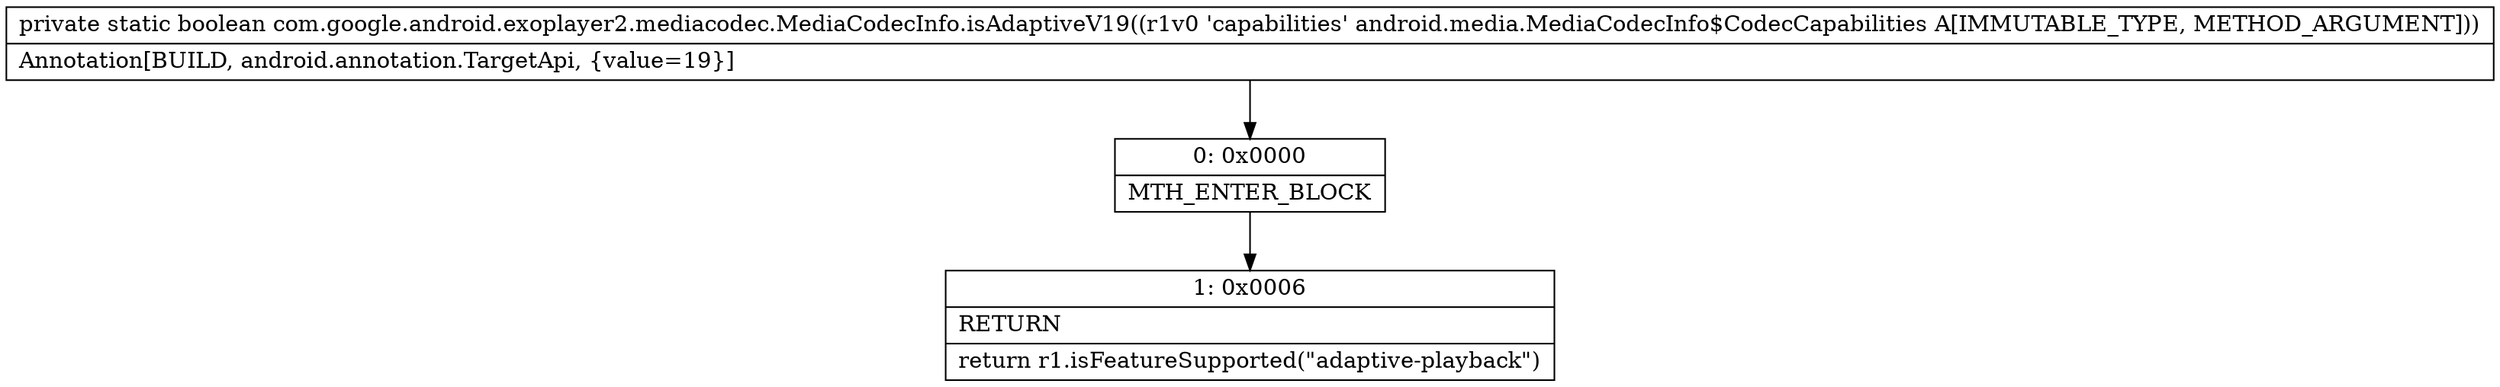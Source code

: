 digraph "CFG forcom.google.android.exoplayer2.mediacodec.MediaCodecInfo.isAdaptiveV19(Landroid\/media\/MediaCodecInfo$CodecCapabilities;)Z" {
Node_0 [shape=record,label="{0\:\ 0x0000|MTH_ENTER_BLOCK\l}"];
Node_1 [shape=record,label="{1\:\ 0x0006|RETURN\l|return r1.isFeatureSupported(\"adaptive\-playback\")\l}"];
MethodNode[shape=record,label="{private static boolean com.google.android.exoplayer2.mediacodec.MediaCodecInfo.isAdaptiveV19((r1v0 'capabilities' android.media.MediaCodecInfo$CodecCapabilities A[IMMUTABLE_TYPE, METHOD_ARGUMENT]))  | Annotation[BUILD, android.annotation.TargetApi, \{value=19\}]\l}"];
MethodNode -> Node_0;
Node_0 -> Node_1;
}

